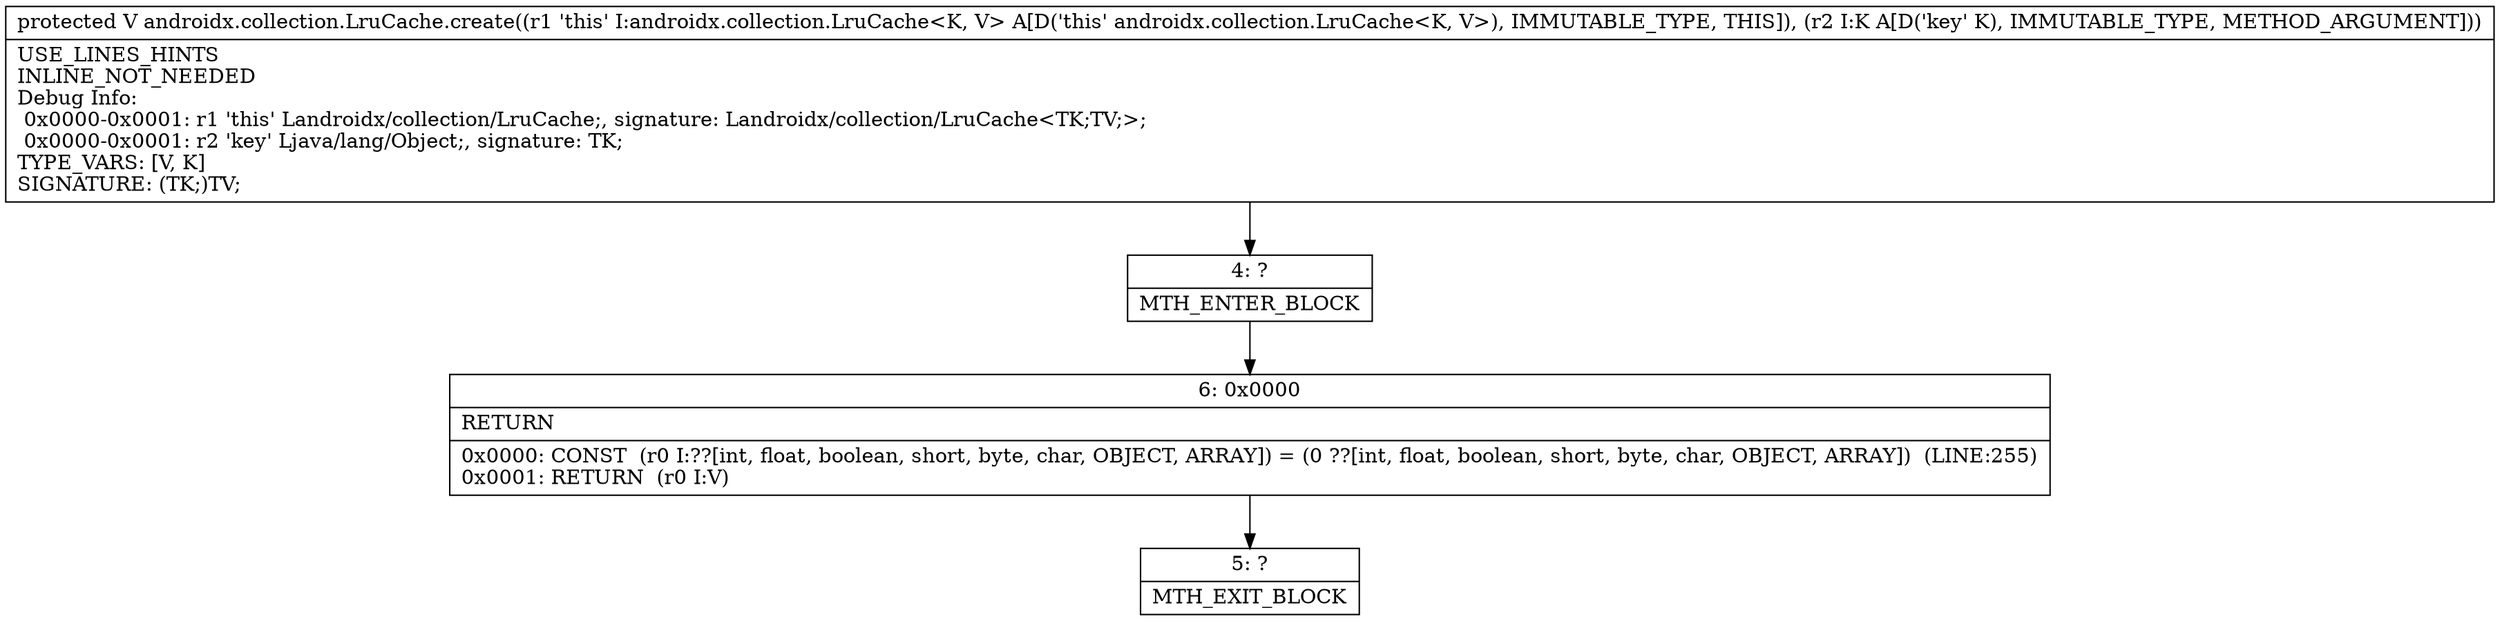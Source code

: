 digraph "CFG forandroidx.collection.LruCache.create(Ljava\/lang\/Object;)Ljava\/lang\/Object;" {
Node_4 [shape=record,label="{4\:\ ?|MTH_ENTER_BLOCK\l}"];
Node_6 [shape=record,label="{6\:\ 0x0000|RETURN\l|0x0000: CONST  (r0 I:??[int, float, boolean, short, byte, char, OBJECT, ARRAY]) = (0 ??[int, float, boolean, short, byte, char, OBJECT, ARRAY])  (LINE:255)\l0x0001: RETURN  (r0 I:V) \l}"];
Node_5 [shape=record,label="{5\:\ ?|MTH_EXIT_BLOCK\l}"];
MethodNode[shape=record,label="{protected V androidx.collection.LruCache.create((r1 'this' I:androidx.collection.LruCache\<K, V\> A[D('this' androidx.collection.LruCache\<K, V\>), IMMUTABLE_TYPE, THIS]), (r2 I:K A[D('key' K), IMMUTABLE_TYPE, METHOD_ARGUMENT]))  | USE_LINES_HINTS\lINLINE_NOT_NEEDED\lDebug Info:\l  0x0000\-0x0001: r1 'this' Landroidx\/collection\/LruCache;, signature: Landroidx\/collection\/LruCache\<TK;TV;\>;\l  0x0000\-0x0001: r2 'key' Ljava\/lang\/Object;, signature: TK;\lTYPE_VARS: [V, K]\lSIGNATURE: (TK;)TV;\l}"];
MethodNode -> Node_4;Node_4 -> Node_6;
Node_6 -> Node_5;
}

